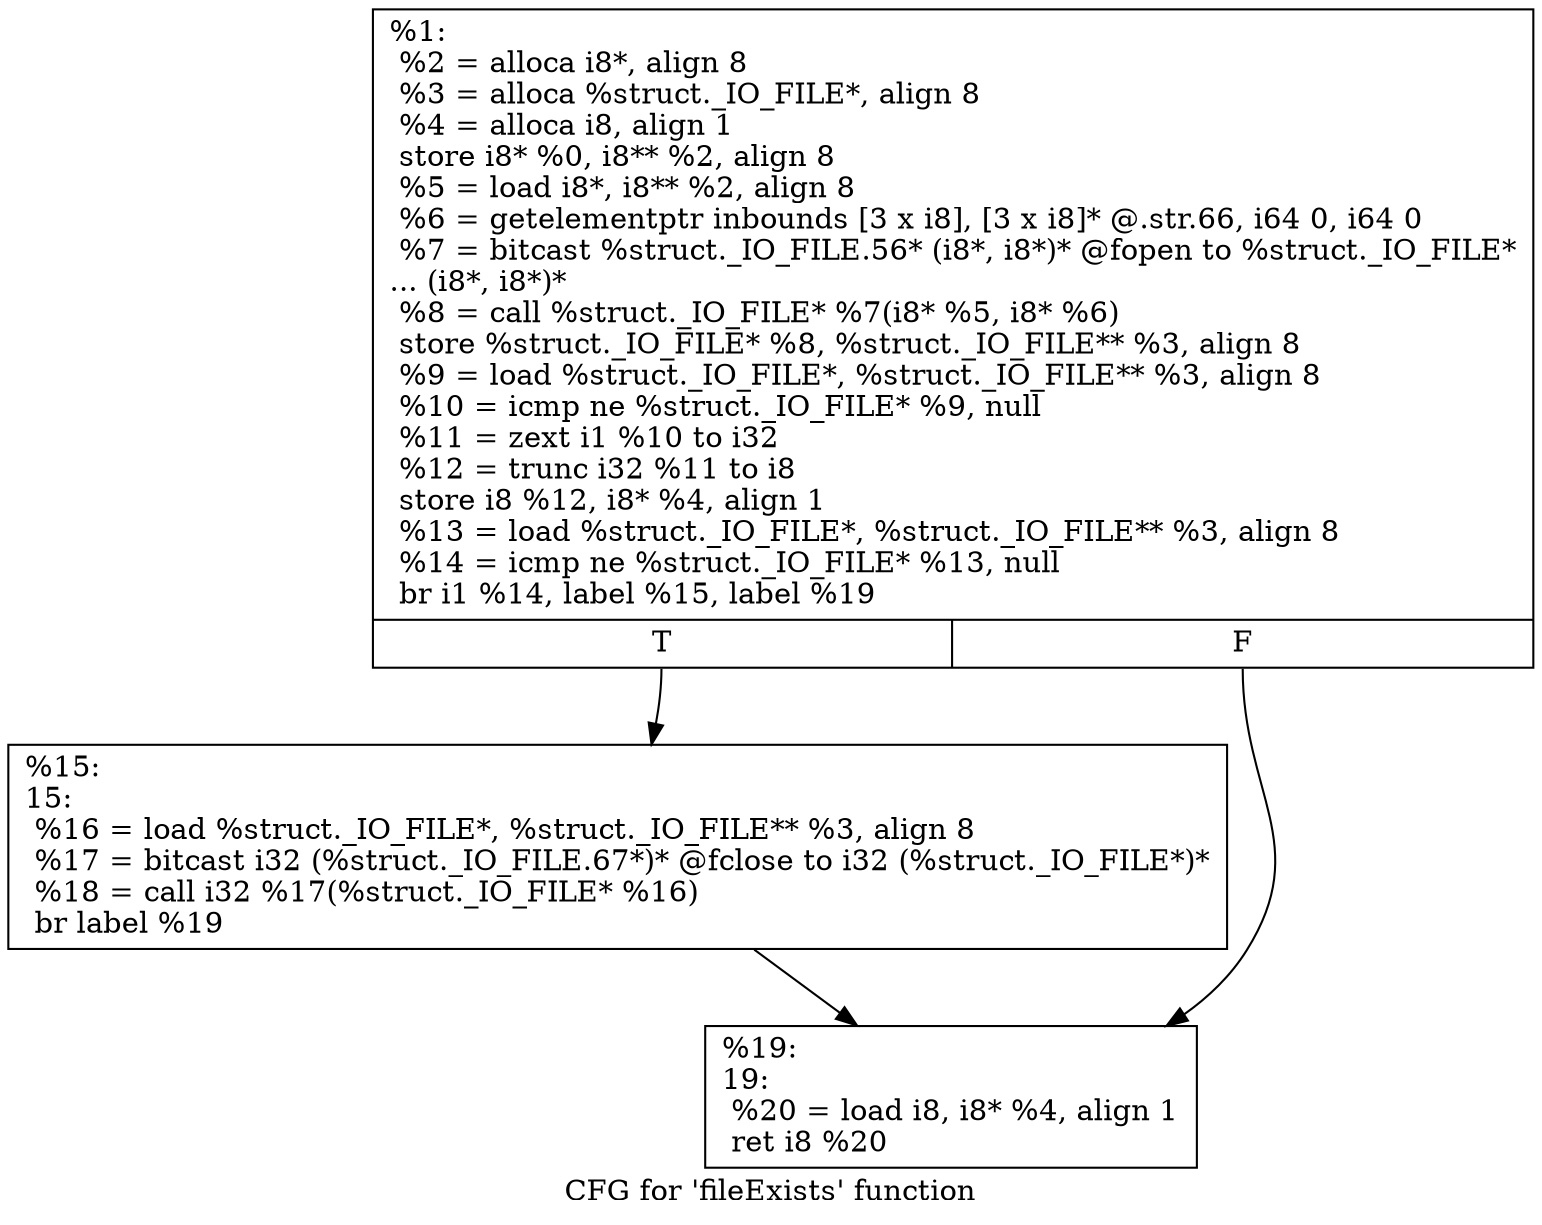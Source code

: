 digraph "CFG for 'fileExists' function" {
	label="CFG for 'fileExists' function";

	Node0x1c607c0 [shape=record,label="{%1:\l  %2 = alloca i8*, align 8\l  %3 = alloca %struct._IO_FILE*, align 8\l  %4 = alloca i8, align 1\l  store i8* %0, i8** %2, align 8\l  %5 = load i8*, i8** %2, align 8\l  %6 = getelementptr inbounds [3 x i8], [3 x i8]* @.str.66, i64 0, i64 0\l  %7 = bitcast %struct._IO_FILE.56* (i8*, i8*)* @fopen to %struct._IO_FILE*\l... (i8*, i8*)*\l  %8 = call %struct._IO_FILE* %7(i8* %5, i8* %6)\l  store %struct._IO_FILE* %8, %struct._IO_FILE** %3, align 8\l  %9 = load %struct._IO_FILE*, %struct._IO_FILE** %3, align 8\l  %10 = icmp ne %struct._IO_FILE* %9, null\l  %11 = zext i1 %10 to i32\l  %12 = trunc i32 %11 to i8\l  store i8 %12, i8* %4, align 1\l  %13 = load %struct._IO_FILE*, %struct._IO_FILE** %3, align 8\l  %14 = icmp ne %struct._IO_FILE* %13, null\l  br i1 %14, label %15, label %19\l|{<s0>T|<s1>F}}"];
	Node0x1c607c0:s0 -> Node0x1c60980;
	Node0x1c607c0:s1 -> Node0x1c609d0;
	Node0x1c60980 [shape=record,label="{%15:\l15:                                               \l  %16 = load %struct._IO_FILE*, %struct._IO_FILE** %3, align 8\l  %17 = bitcast i32 (%struct._IO_FILE.67*)* @fclose to i32 (%struct._IO_FILE*)*\l  %18 = call i32 %17(%struct._IO_FILE* %16)\l  br label %19\l}"];
	Node0x1c60980 -> Node0x1c609d0;
	Node0x1c609d0 [shape=record,label="{%19:\l19:                                               \l  %20 = load i8, i8* %4, align 1\l  ret i8 %20\l}"];
}
